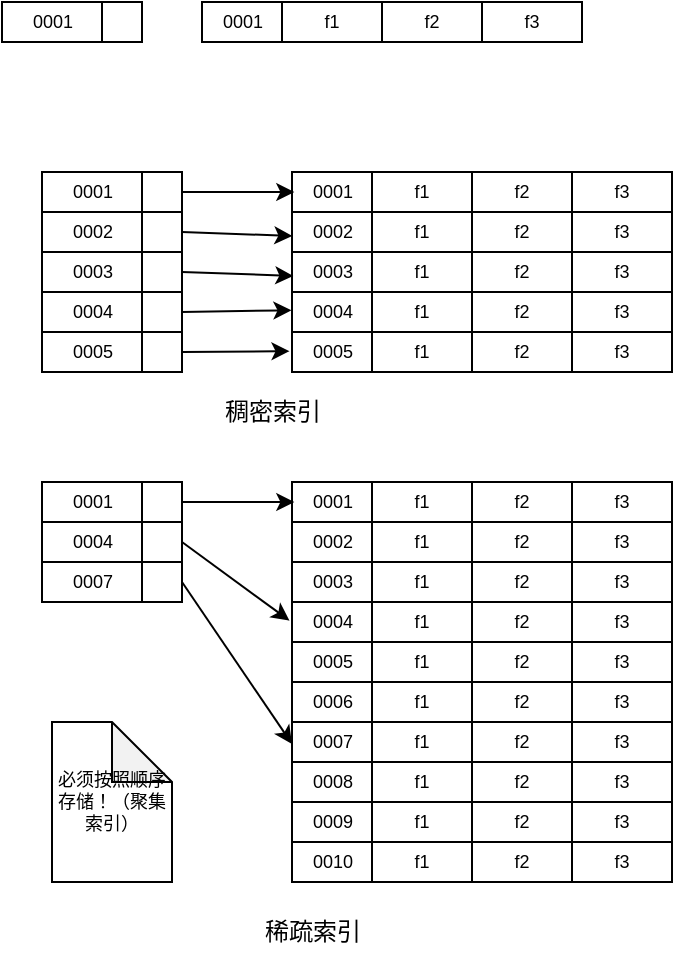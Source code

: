 <mxfile version="22.0.8" type="github" pages="2">
  <diagram name="第 1 页" id="wgd9IT_2G_9R6sudnyW2">
    <mxGraphModel dx="591" dy="394" grid="1" gridSize="10" guides="1" tooltips="1" connect="1" arrows="1" fold="1" page="1" pageScale="1" pageWidth="827" pageHeight="1169" math="0" shadow="0">
      <root>
        <mxCell id="0" />
        <mxCell id="1" parent="0" />
        <mxCell id="gNJ-yViqhEWlv9rejB6D-75" value="" style="rounded=0;whiteSpace=wrap;html=1;fontSize=9;spacing=-1;" vertex="1" parent="1">
          <mxGeometry x="20" y="20" width="50" height="20" as="geometry" />
        </mxCell>
        <mxCell id="gNJ-yViqhEWlv9rejB6D-76" value="" style="rounded=0;whiteSpace=wrap;html=1;fontSize=9;spacing=-1;" vertex="1" parent="1">
          <mxGeometry x="70" y="20" width="20" height="20" as="geometry" />
        </mxCell>
        <mxCell id="gNJ-yViqhEWlv9rejB6D-77" value="0001" style="text;html=1;align=center;verticalAlign=middle;resizable=0;points=[];autosize=1;strokeColor=none;fillColor=none;fontSize=9;spacing=-1;" vertex="1" parent="1">
          <mxGeometry x="25" y="20" width="40" height="20" as="geometry" />
        </mxCell>
        <mxCell id="gNJ-yViqhEWlv9rejB6D-78" value="" style="rounded=0;whiteSpace=wrap;html=1;fontSize=9;spacing=-1;" vertex="1" parent="1">
          <mxGeometry x="120" y="20" width="40" height="20" as="geometry" />
        </mxCell>
        <mxCell id="gNJ-yViqhEWlv9rejB6D-79" value="f1" style="rounded=0;whiteSpace=wrap;html=1;fontSize=9;spacing=-1;" vertex="1" parent="1">
          <mxGeometry x="160" y="20" width="50" height="20" as="geometry" />
        </mxCell>
        <mxCell id="gNJ-yViqhEWlv9rejB6D-80" value="f2" style="rounded=0;whiteSpace=wrap;html=1;fontSize=9;spacing=-1;" vertex="1" parent="1">
          <mxGeometry x="210" y="20" width="50" height="20" as="geometry" />
        </mxCell>
        <mxCell id="gNJ-yViqhEWlv9rejB6D-81" value="f3" style="rounded=0;whiteSpace=wrap;html=1;fontSize=9;spacing=-1;" vertex="1" parent="1">
          <mxGeometry x="260" y="20" width="50" height="20" as="geometry" />
        </mxCell>
        <mxCell id="gNJ-yViqhEWlv9rejB6D-82" value="0001" style="text;html=1;align=center;verticalAlign=middle;resizable=0;points=[];autosize=1;strokeColor=none;fillColor=none;fontSize=9;spacing=-1;" vertex="1" parent="1">
          <mxGeometry x="120" y="20" width="40" height="20" as="geometry" />
        </mxCell>
        <mxCell id="gNJ-yViqhEWlv9rejB6D-83" value="" style="rounded=0;whiteSpace=wrap;html=1;fontSize=9;spacing=-1;" vertex="1" parent="1">
          <mxGeometry x="40" y="105" width="50" height="20" as="geometry" />
        </mxCell>
        <mxCell id="gNJ-yViqhEWlv9rejB6D-84" value="" style="rounded=0;whiteSpace=wrap;html=1;fontSize=9;spacing=-1;" vertex="1" parent="1">
          <mxGeometry x="90" y="105" width="20" height="20" as="geometry" />
        </mxCell>
        <mxCell id="gNJ-yViqhEWlv9rejB6D-85" value="0001" style="text;html=1;align=center;verticalAlign=middle;resizable=0;points=[];autosize=1;strokeColor=none;fillColor=none;fontSize=9;spacing=-1;" vertex="1" parent="1">
          <mxGeometry x="45" y="105" width="40" height="20" as="geometry" />
        </mxCell>
        <mxCell id="gNJ-yViqhEWlv9rejB6D-86" value="" style="rounded=0;whiteSpace=wrap;html=1;fontSize=9;spacing=-1;" vertex="1" parent="1">
          <mxGeometry x="165" y="105" width="40" height="20" as="geometry" />
        </mxCell>
        <mxCell id="gNJ-yViqhEWlv9rejB6D-87" value="f1" style="rounded=0;whiteSpace=wrap;html=1;fontSize=9;spacing=-1;" vertex="1" parent="1">
          <mxGeometry x="205" y="105" width="50" height="20" as="geometry" />
        </mxCell>
        <mxCell id="gNJ-yViqhEWlv9rejB6D-88" value="f2" style="rounded=0;whiteSpace=wrap;html=1;fontSize=9;spacing=-1;" vertex="1" parent="1">
          <mxGeometry x="255" y="105" width="50" height="20" as="geometry" />
        </mxCell>
        <mxCell id="gNJ-yViqhEWlv9rejB6D-89" value="f3" style="rounded=0;whiteSpace=wrap;html=1;fontSize=9;spacing=-1;" vertex="1" parent="1">
          <mxGeometry x="305" y="105" width="50" height="20" as="geometry" />
        </mxCell>
        <mxCell id="gNJ-yViqhEWlv9rejB6D-90" value="0001" style="text;html=1;align=center;verticalAlign=middle;resizable=0;points=[];autosize=1;strokeColor=none;fillColor=none;spacing=-1;fontSize=9;" vertex="1" parent="1">
          <mxGeometry x="165" y="105" width="40" height="20" as="geometry" />
        </mxCell>
        <mxCell id="gNJ-yViqhEWlv9rejB6D-91" value="" style="rounded=0;whiteSpace=wrap;html=1;fontSize=9;spacing=-1;" vertex="1" parent="1">
          <mxGeometry x="40" y="125" width="50" height="20" as="geometry" />
        </mxCell>
        <mxCell id="gNJ-yViqhEWlv9rejB6D-92" value="" style="rounded=0;whiteSpace=wrap;html=1;fontSize=9;spacing=-1;" vertex="1" parent="1">
          <mxGeometry x="90" y="125" width="20" height="20" as="geometry" />
        </mxCell>
        <mxCell id="gNJ-yViqhEWlv9rejB6D-93" value="0002" style="text;html=1;align=center;verticalAlign=middle;resizable=0;points=[];autosize=1;strokeColor=none;fillColor=none;fontSize=9;spacing=-1;" vertex="1" parent="1">
          <mxGeometry x="45" y="125" width="40" height="20" as="geometry" />
        </mxCell>
        <mxCell id="gNJ-yViqhEWlv9rejB6D-94" value="" style="rounded=0;whiteSpace=wrap;html=1;fontSize=9;spacing=-1;" vertex="1" parent="1">
          <mxGeometry x="40" y="145" width="50" height="20" as="geometry" />
        </mxCell>
        <mxCell id="gNJ-yViqhEWlv9rejB6D-95" value="" style="rounded=0;whiteSpace=wrap;html=1;fontSize=9;spacing=-1;" vertex="1" parent="1">
          <mxGeometry x="90" y="145" width="20" height="20" as="geometry" />
        </mxCell>
        <mxCell id="gNJ-yViqhEWlv9rejB6D-96" value="0003" style="text;html=1;align=center;verticalAlign=middle;resizable=0;points=[];autosize=1;strokeColor=none;fillColor=none;fontSize=9;spacing=-1;" vertex="1" parent="1">
          <mxGeometry x="45" y="145" width="40" height="20" as="geometry" />
        </mxCell>
        <mxCell id="gNJ-yViqhEWlv9rejB6D-97" value="" style="rounded=0;whiteSpace=wrap;html=1;fontSize=9;spacing=-1;" vertex="1" parent="1">
          <mxGeometry x="40" y="165" width="50" height="20" as="geometry" />
        </mxCell>
        <mxCell id="gNJ-yViqhEWlv9rejB6D-98" value="" style="rounded=0;whiteSpace=wrap;html=1;fontSize=9;spacing=-1;" vertex="1" parent="1">
          <mxGeometry x="90" y="165" width="20" height="20" as="geometry" />
        </mxCell>
        <mxCell id="gNJ-yViqhEWlv9rejB6D-99" value="0004" style="text;html=1;align=center;verticalAlign=middle;resizable=0;points=[];autosize=1;strokeColor=none;fillColor=none;fontSize=9;spacing=-1;" vertex="1" parent="1">
          <mxGeometry x="45" y="165" width="40" height="20" as="geometry" />
        </mxCell>
        <mxCell id="gNJ-yViqhEWlv9rejB6D-100" value="" style="rounded=0;whiteSpace=wrap;html=1;fontSize=9;spacing=-1;" vertex="1" parent="1">
          <mxGeometry x="40" y="185" width="50" height="20" as="geometry" />
        </mxCell>
        <mxCell id="gNJ-yViqhEWlv9rejB6D-101" value="" style="rounded=0;whiteSpace=wrap;html=1;fontSize=9;spacing=-1;" vertex="1" parent="1">
          <mxGeometry x="90" y="185" width="20" height="20" as="geometry" />
        </mxCell>
        <mxCell id="gNJ-yViqhEWlv9rejB6D-102" value="0005" style="text;html=1;align=center;verticalAlign=middle;resizable=0;points=[];autosize=1;strokeColor=none;fillColor=none;fontSize=9;spacing=-1;" vertex="1" parent="1">
          <mxGeometry x="45" y="185" width="40" height="20" as="geometry" />
        </mxCell>
        <mxCell id="gNJ-yViqhEWlv9rejB6D-103" value="" style="rounded=0;whiteSpace=wrap;html=1;fontSize=9;spacing=-1;" vertex="1" parent="1">
          <mxGeometry x="165" y="125" width="40" height="20" as="geometry" />
        </mxCell>
        <mxCell id="gNJ-yViqhEWlv9rejB6D-104" value="f1" style="rounded=0;whiteSpace=wrap;html=1;fontSize=9;spacing=-1;" vertex="1" parent="1">
          <mxGeometry x="205" y="125" width="50" height="20" as="geometry" />
        </mxCell>
        <mxCell id="gNJ-yViqhEWlv9rejB6D-105" value="f2" style="rounded=0;whiteSpace=wrap;html=1;fontSize=9;spacing=-1;" vertex="1" parent="1">
          <mxGeometry x="255" y="125" width="50" height="20" as="geometry" />
        </mxCell>
        <mxCell id="gNJ-yViqhEWlv9rejB6D-106" value="f3" style="rounded=0;whiteSpace=wrap;html=1;fontSize=9;spacing=-1;" vertex="1" parent="1">
          <mxGeometry x="305" y="125" width="50" height="20" as="geometry" />
        </mxCell>
        <mxCell id="gNJ-yViqhEWlv9rejB6D-107" value="0002" style="text;html=1;align=center;verticalAlign=middle;resizable=0;points=[];autosize=1;strokeColor=none;fillColor=none;fontSize=9;spacing=-1;" vertex="1" parent="1">
          <mxGeometry x="165" y="125" width="40" height="20" as="geometry" />
        </mxCell>
        <mxCell id="gNJ-yViqhEWlv9rejB6D-108" value="" style="rounded=0;whiteSpace=wrap;html=1;fontSize=9;spacing=-1;" vertex="1" parent="1">
          <mxGeometry x="165" y="145" width="40" height="20" as="geometry" />
        </mxCell>
        <mxCell id="gNJ-yViqhEWlv9rejB6D-109" value="f1" style="rounded=0;whiteSpace=wrap;html=1;fontSize=9;spacing=-1;" vertex="1" parent="1">
          <mxGeometry x="205" y="145" width="50" height="20" as="geometry" />
        </mxCell>
        <mxCell id="gNJ-yViqhEWlv9rejB6D-110" value="f2" style="rounded=0;whiteSpace=wrap;html=1;fontSize=9;spacing=-1;" vertex="1" parent="1">
          <mxGeometry x="255" y="145" width="50" height="20" as="geometry" />
        </mxCell>
        <mxCell id="gNJ-yViqhEWlv9rejB6D-111" value="f3" style="rounded=0;whiteSpace=wrap;html=1;fontSize=9;spacing=-1;" vertex="1" parent="1">
          <mxGeometry x="305" y="145" width="50" height="20" as="geometry" />
        </mxCell>
        <mxCell id="gNJ-yViqhEWlv9rejB6D-112" value="0003" style="text;html=1;align=center;verticalAlign=middle;resizable=0;points=[];autosize=1;strokeColor=none;fillColor=none;fontSize=9;spacing=-1;" vertex="1" parent="1">
          <mxGeometry x="165" y="145" width="40" height="20" as="geometry" />
        </mxCell>
        <mxCell id="gNJ-yViqhEWlv9rejB6D-113" value="" style="rounded=0;whiteSpace=wrap;html=1;fontSize=9;spacing=-1;" vertex="1" parent="1">
          <mxGeometry x="165" y="165" width="40" height="20" as="geometry" />
        </mxCell>
        <mxCell id="gNJ-yViqhEWlv9rejB6D-114" value="f1" style="rounded=0;whiteSpace=wrap;html=1;fontSize=9;spacing=-1;" vertex="1" parent="1">
          <mxGeometry x="205" y="165" width="50" height="20" as="geometry" />
        </mxCell>
        <mxCell id="gNJ-yViqhEWlv9rejB6D-115" value="f2" style="rounded=0;whiteSpace=wrap;html=1;fontSize=9;spacing=-1;" vertex="1" parent="1">
          <mxGeometry x="255" y="165" width="50" height="20" as="geometry" />
        </mxCell>
        <mxCell id="gNJ-yViqhEWlv9rejB6D-116" value="f3" style="rounded=0;whiteSpace=wrap;html=1;fontSize=9;spacing=-1;" vertex="1" parent="1">
          <mxGeometry x="305" y="165" width="50" height="20" as="geometry" />
        </mxCell>
        <mxCell id="gNJ-yViqhEWlv9rejB6D-117" value="0004" style="text;html=1;align=center;verticalAlign=middle;resizable=0;points=[];autosize=1;strokeColor=none;fillColor=none;fontSize=9;spacing=-1;" vertex="1" parent="1">
          <mxGeometry x="165" y="165" width="40" height="20" as="geometry" />
        </mxCell>
        <mxCell id="gNJ-yViqhEWlv9rejB6D-118" value="" style="rounded=0;whiteSpace=wrap;html=1;fontSize=9;spacing=-1;" vertex="1" parent="1">
          <mxGeometry x="165" y="185" width="40" height="20" as="geometry" />
        </mxCell>
        <mxCell id="gNJ-yViqhEWlv9rejB6D-119" value="f1" style="rounded=0;whiteSpace=wrap;html=1;fontSize=9;spacing=-1;" vertex="1" parent="1">
          <mxGeometry x="205" y="185" width="50" height="20" as="geometry" />
        </mxCell>
        <mxCell id="gNJ-yViqhEWlv9rejB6D-120" value="f2" style="rounded=0;whiteSpace=wrap;html=1;fontSize=9;spacing=-1;" vertex="1" parent="1">
          <mxGeometry x="255" y="185" width="50" height="20" as="geometry" />
        </mxCell>
        <mxCell id="gNJ-yViqhEWlv9rejB6D-121" value="f3" style="rounded=0;whiteSpace=wrap;html=1;fontSize=9;spacing=-1;" vertex="1" parent="1">
          <mxGeometry x="305" y="185" width="50" height="20" as="geometry" />
        </mxCell>
        <mxCell id="gNJ-yViqhEWlv9rejB6D-122" value="0005" style="text;html=1;align=center;verticalAlign=middle;resizable=0;points=[];autosize=1;strokeColor=none;fillColor=none;fontSize=9;spacing=-1;" vertex="1" parent="1">
          <mxGeometry x="165" y="185" width="40" height="20" as="geometry" />
        </mxCell>
        <mxCell id="gNJ-yViqhEWlv9rejB6D-126" value="" style="endArrow=classic;html=1;rounded=0;exitX=1;exitY=0.5;exitDx=0;exitDy=0;entryX=0.029;entryY=0.502;entryDx=0;entryDy=0;entryPerimeter=0;fontSize=9;spacing=-1;" edge="1" parent="1" source="gNJ-yViqhEWlv9rejB6D-84" target="gNJ-yViqhEWlv9rejB6D-90">
          <mxGeometry width="50" height="50" relative="1" as="geometry">
            <mxPoint x="160" y="150" as="sourcePoint" />
            <mxPoint x="210" y="100" as="targetPoint" />
          </mxGeometry>
        </mxCell>
        <mxCell id="gNJ-yViqhEWlv9rejB6D-128" value="" style="endArrow=classic;html=1;rounded=0;exitX=1;exitY=0.5;exitDx=0;exitDy=0;entryX=0.005;entryY=0.598;entryDx=0;entryDy=0;entryPerimeter=0;fontSize=9;spacing=-1;" edge="1" parent="1" source="gNJ-yViqhEWlv9rejB6D-92" target="gNJ-yViqhEWlv9rejB6D-107">
          <mxGeometry width="50" height="50" relative="1" as="geometry">
            <mxPoint x="165" y="280.24" as="sourcePoint" />
            <mxPoint x="220" y="280" as="targetPoint" />
          </mxGeometry>
        </mxCell>
        <mxCell id="gNJ-yViqhEWlv9rejB6D-130" value="" style="endArrow=classic;html=1;rounded=0;exitX=1;exitY=0.5;exitDx=0;exitDy=0;entryX=0.017;entryY=0.598;entryDx=0;entryDy=0;entryPerimeter=0;" edge="1" parent="1" source="gNJ-yViqhEWlv9rejB6D-95" target="gNJ-yViqhEWlv9rejB6D-112">
          <mxGeometry width="50" height="50" relative="1" as="geometry">
            <mxPoint x="160" y="160" as="sourcePoint" />
            <mxPoint x="210" y="110" as="targetPoint" />
          </mxGeometry>
        </mxCell>
        <mxCell id="gNJ-yViqhEWlv9rejB6D-131" value="" style="endArrow=classic;html=1;rounded=0;exitX=1;exitY=0.5;exitDx=0;exitDy=0;entryX=-0.007;entryY=0.455;entryDx=0;entryDy=0;entryPerimeter=0;" edge="1" parent="1" source="gNJ-yViqhEWlv9rejB6D-98" target="gNJ-yViqhEWlv9rejB6D-117">
          <mxGeometry width="50" height="50" relative="1" as="geometry">
            <mxPoint x="160" y="160" as="sourcePoint" />
            <mxPoint x="210" y="110" as="targetPoint" />
          </mxGeometry>
        </mxCell>
        <mxCell id="gNJ-yViqhEWlv9rejB6D-132" value="" style="endArrow=classic;html=1;rounded=0;exitX=1;exitY=0.5;exitDx=0;exitDy=0;entryX=-0.031;entryY=0.479;entryDx=0;entryDy=0;entryPerimeter=0;" edge="1" parent="1" source="gNJ-yViqhEWlv9rejB6D-101" target="gNJ-yViqhEWlv9rejB6D-122">
          <mxGeometry width="50" height="50" relative="1" as="geometry">
            <mxPoint x="160" y="160" as="sourcePoint" />
            <mxPoint x="210" y="110" as="targetPoint" />
          </mxGeometry>
        </mxCell>
        <mxCell id="gNJ-yViqhEWlv9rejB6D-133" value="稠密索引" style="text;html=1;align=center;verticalAlign=middle;resizable=0;points=[];autosize=1;strokeColor=none;fillColor=none;" vertex="1" parent="1">
          <mxGeometry x="120" y="210" width="70" height="30" as="geometry" />
        </mxCell>
        <mxCell id="gNJ-yViqhEWlv9rejB6D-134" value="" style="rounded=0;whiteSpace=wrap;html=1;fontSize=9;spacing=-1;" vertex="1" parent="1">
          <mxGeometry x="40" y="260" width="50" height="20" as="geometry" />
        </mxCell>
        <mxCell id="gNJ-yViqhEWlv9rejB6D-135" value="" style="rounded=0;whiteSpace=wrap;html=1;fontSize=9;spacing=-1;" vertex="1" parent="1">
          <mxGeometry x="90" y="260" width="20" height="20" as="geometry" />
        </mxCell>
        <mxCell id="gNJ-yViqhEWlv9rejB6D-136" value="0001" style="text;html=1;align=center;verticalAlign=middle;resizable=0;points=[];autosize=1;strokeColor=none;fillColor=none;fontSize=9;spacing=-1;" vertex="1" parent="1">
          <mxGeometry x="45" y="260" width="40" height="20" as="geometry" />
        </mxCell>
        <mxCell id="gNJ-yViqhEWlv9rejB6D-137" value="" style="rounded=0;whiteSpace=wrap;html=1;fontSize=9;spacing=-1;" vertex="1" parent="1">
          <mxGeometry x="165" y="260" width="40" height="20" as="geometry" />
        </mxCell>
        <mxCell id="gNJ-yViqhEWlv9rejB6D-138" value="f1" style="rounded=0;whiteSpace=wrap;html=1;fontSize=9;spacing=-1;" vertex="1" parent="1">
          <mxGeometry x="205" y="260" width="50" height="20" as="geometry" />
        </mxCell>
        <mxCell id="gNJ-yViqhEWlv9rejB6D-139" value="f2" style="rounded=0;whiteSpace=wrap;html=1;fontSize=9;spacing=-1;" vertex="1" parent="1">
          <mxGeometry x="255" y="260" width="50" height="20" as="geometry" />
        </mxCell>
        <mxCell id="gNJ-yViqhEWlv9rejB6D-140" value="f3" style="rounded=0;whiteSpace=wrap;html=1;fontSize=9;spacing=-1;" vertex="1" parent="1">
          <mxGeometry x="305" y="260" width="50" height="20" as="geometry" />
        </mxCell>
        <mxCell id="gNJ-yViqhEWlv9rejB6D-141" value="0001" style="text;html=1;align=center;verticalAlign=middle;resizable=0;points=[];autosize=1;strokeColor=none;fillColor=none;spacing=-1;fontSize=9;" vertex="1" parent="1">
          <mxGeometry x="165" y="260" width="40" height="20" as="geometry" />
        </mxCell>
        <mxCell id="gNJ-yViqhEWlv9rejB6D-142" value="" style="rounded=0;whiteSpace=wrap;html=1;fontSize=9;spacing=-1;" vertex="1" parent="1">
          <mxGeometry x="40" y="280" width="50" height="20" as="geometry" />
        </mxCell>
        <mxCell id="gNJ-yViqhEWlv9rejB6D-143" value="" style="rounded=0;whiteSpace=wrap;html=1;fontSize=9;spacing=-1;" vertex="1" parent="1">
          <mxGeometry x="90" y="280" width="20" height="20" as="geometry" />
        </mxCell>
        <mxCell id="gNJ-yViqhEWlv9rejB6D-144" value="0004" style="text;html=1;align=center;verticalAlign=middle;resizable=0;points=[];autosize=1;strokeColor=none;fillColor=none;fontSize=9;spacing=-1;" vertex="1" parent="1">
          <mxGeometry x="45" y="280" width="40" height="20" as="geometry" />
        </mxCell>
        <mxCell id="gNJ-yViqhEWlv9rejB6D-145" value="" style="rounded=0;whiteSpace=wrap;html=1;fontSize=9;spacing=-1;" vertex="1" parent="1">
          <mxGeometry x="40" y="300" width="50" height="20" as="geometry" />
        </mxCell>
        <mxCell id="gNJ-yViqhEWlv9rejB6D-146" value="" style="rounded=0;whiteSpace=wrap;html=1;fontSize=9;spacing=-1;" vertex="1" parent="1">
          <mxGeometry x="90" y="300" width="20" height="20" as="geometry" />
        </mxCell>
        <mxCell id="gNJ-yViqhEWlv9rejB6D-147" value="0007" style="text;html=1;align=center;verticalAlign=middle;resizable=0;points=[];autosize=1;strokeColor=none;fillColor=none;fontSize=9;spacing=-1;" vertex="1" parent="1">
          <mxGeometry x="45" y="300" width="40" height="20" as="geometry" />
        </mxCell>
        <mxCell id="gNJ-yViqhEWlv9rejB6D-154" value="" style="rounded=0;whiteSpace=wrap;html=1;fontSize=9;spacing=-1;" vertex="1" parent="1">
          <mxGeometry x="165" y="280" width="40" height="20" as="geometry" />
        </mxCell>
        <mxCell id="gNJ-yViqhEWlv9rejB6D-155" value="f1" style="rounded=0;whiteSpace=wrap;html=1;fontSize=9;spacing=-1;" vertex="1" parent="1">
          <mxGeometry x="205" y="280" width="50" height="20" as="geometry" />
        </mxCell>
        <mxCell id="gNJ-yViqhEWlv9rejB6D-156" value="f2" style="rounded=0;whiteSpace=wrap;html=1;fontSize=9;spacing=-1;" vertex="1" parent="1">
          <mxGeometry x="255" y="280" width="50" height="20" as="geometry" />
        </mxCell>
        <mxCell id="gNJ-yViqhEWlv9rejB6D-157" value="f3" style="rounded=0;whiteSpace=wrap;html=1;fontSize=9;spacing=-1;" vertex="1" parent="1">
          <mxGeometry x="305" y="280" width="50" height="20" as="geometry" />
        </mxCell>
        <mxCell id="gNJ-yViqhEWlv9rejB6D-158" value="0002" style="text;html=1;align=center;verticalAlign=middle;resizable=0;points=[];autosize=1;strokeColor=none;fillColor=none;fontSize=9;spacing=-1;" vertex="1" parent="1">
          <mxGeometry x="165" y="280" width="40" height="20" as="geometry" />
        </mxCell>
        <mxCell id="gNJ-yViqhEWlv9rejB6D-159" value="" style="rounded=0;whiteSpace=wrap;html=1;fontSize=9;spacing=-1;" vertex="1" parent="1">
          <mxGeometry x="165" y="300" width="40" height="20" as="geometry" />
        </mxCell>
        <mxCell id="gNJ-yViqhEWlv9rejB6D-160" value="f1" style="rounded=0;whiteSpace=wrap;html=1;fontSize=9;spacing=-1;" vertex="1" parent="1">
          <mxGeometry x="205" y="300" width="50" height="20" as="geometry" />
        </mxCell>
        <mxCell id="gNJ-yViqhEWlv9rejB6D-161" value="f2" style="rounded=0;whiteSpace=wrap;html=1;fontSize=9;spacing=-1;" vertex="1" parent="1">
          <mxGeometry x="255" y="300" width="50" height="20" as="geometry" />
        </mxCell>
        <mxCell id="gNJ-yViqhEWlv9rejB6D-162" value="f3" style="rounded=0;whiteSpace=wrap;html=1;fontSize=9;spacing=-1;" vertex="1" parent="1">
          <mxGeometry x="305" y="300" width="50" height="20" as="geometry" />
        </mxCell>
        <mxCell id="gNJ-yViqhEWlv9rejB6D-163" value="0003" style="text;html=1;align=center;verticalAlign=middle;resizable=0;points=[];autosize=1;strokeColor=none;fillColor=none;fontSize=9;spacing=-1;" vertex="1" parent="1">
          <mxGeometry x="165" y="300" width="40" height="20" as="geometry" />
        </mxCell>
        <mxCell id="gNJ-yViqhEWlv9rejB6D-164" value="" style="rounded=0;whiteSpace=wrap;html=1;fontSize=9;spacing=-1;" vertex="1" parent="1">
          <mxGeometry x="165" y="320" width="40" height="20" as="geometry" />
        </mxCell>
        <mxCell id="gNJ-yViqhEWlv9rejB6D-165" value="f1" style="rounded=0;whiteSpace=wrap;html=1;fontSize=9;spacing=-1;" vertex="1" parent="1">
          <mxGeometry x="205" y="320" width="50" height="20" as="geometry" />
        </mxCell>
        <mxCell id="gNJ-yViqhEWlv9rejB6D-166" value="f2" style="rounded=0;whiteSpace=wrap;html=1;fontSize=9;spacing=-1;" vertex="1" parent="1">
          <mxGeometry x="255" y="320" width="50" height="20" as="geometry" />
        </mxCell>
        <mxCell id="gNJ-yViqhEWlv9rejB6D-167" value="f3" style="rounded=0;whiteSpace=wrap;html=1;fontSize=9;spacing=-1;" vertex="1" parent="1">
          <mxGeometry x="305" y="320" width="50" height="20" as="geometry" />
        </mxCell>
        <mxCell id="gNJ-yViqhEWlv9rejB6D-168" value="0004" style="text;html=1;align=center;verticalAlign=middle;resizable=0;points=[];autosize=1;strokeColor=none;fillColor=none;fontSize=9;spacing=-1;" vertex="1" parent="1">
          <mxGeometry x="165" y="320" width="40" height="20" as="geometry" />
        </mxCell>
        <mxCell id="gNJ-yViqhEWlv9rejB6D-169" value="" style="rounded=0;whiteSpace=wrap;html=1;fontSize=9;spacing=-1;" vertex="1" parent="1">
          <mxGeometry x="165" y="340" width="40" height="20" as="geometry" />
        </mxCell>
        <mxCell id="gNJ-yViqhEWlv9rejB6D-170" value="f1" style="rounded=0;whiteSpace=wrap;html=1;fontSize=9;spacing=-1;" vertex="1" parent="1">
          <mxGeometry x="205" y="340" width="50" height="20" as="geometry" />
        </mxCell>
        <mxCell id="gNJ-yViqhEWlv9rejB6D-171" value="f2" style="rounded=0;whiteSpace=wrap;html=1;fontSize=9;spacing=-1;" vertex="1" parent="1">
          <mxGeometry x="255" y="340" width="50" height="20" as="geometry" />
        </mxCell>
        <mxCell id="gNJ-yViqhEWlv9rejB6D-172" value="f3" style="rounded=0;whiteSpace=wrap;html=1;fontSize=9;spacing=-1;" vertex="1" parent="1">
          <mxGeometry x="305" y="340" width="50" height="20" as="geometry" />
        </mxCell>
        <mxCell id="gNJ-yViqhEWlv9rejB6D-173" value="0005" style="text;html=1;align=center;verticalAlign=middle;resizable=0;points=[];autosize=1;strokeColor=none;fillColor=none;fontSize=9;spacing=-1;" vertex="1" parent="1">
          <mxGeometry x="165" y="340" width="40" height="20" as="geometry" />
        </mxCell>
        <mxCell id="gNJ-yViqhEWlv9rejB6D-174" value="" style="endArrow=classic;html=1;rounded=0;exitX=1;exitY=0.5;exitDx=0;exitDy=0;entryX=0.029;entryY=0.502;entryDx=0;entryDy=0;entryPerimeter=0;fontSize=9;spacing=-1;" edge="1" parent="1" source="gNJ-yViqhEWlv9rejB6D-135" target="gNJ-yViqhEWlv9rejB6D-141">
          <mxGeometry width="50" height="50" relative="1" as="geometry">
            <mxPoint x="160" y="305" as="sourcePoint" />
            <mxPoint x="210" y="255" as="targetPoint" />
          </mxGeometry>
        </mxCell>
        <mxCell id="gNJ-yViqhEWlv9rejB6D-175" value="" style="endArrow=classic;html=1;rounded=0;exitX=1;exitY=0.5;exitDx=0;exitDy=0;entryX=-0.031;entryY=0.467;entryDx=0;entryDy=0;entryPerimeter=0;fontSize=9;spacing=-1;" edge="1" parent="1" source="gNJ-yViqhEWlv9rejB6D-143" target="gNJ-yViqhEWlv9rejB6D-168">
          <mxGeometry width="50" height="50" relative="1" as="geometry">
            <mxPoint x="165" y="435.24" as="sourcePoint" />
            <mxPoint x="220" y="435" as="targetPoint" />
          </mxGeometry>
        </mxCell>
        <mxCell id="gNJ-yViqhEWlv9rejB6D-176" value="" style="endArrow=classic;html=1;rounded=0;exitX=1;exitY=0.5;exitDx=0;exitDy=0;entryX=0.017;entryY=0.598;entryDx=0;entryDy=0;entryPerimeter=0;" edge="1" parent="1" source="gNJ-yViqhEWlv9rejB6D-146">
          <mxGeometry width="50" height="50" relative="1" as="geometry">
            <mxPoint x="109.32" y="389.02" as="sourcePoint" />
            <mxPoint x="165.0" y="390.98" as="targetPoint" />
          </mxGeometry>
        </mxCell>
        <mxCell id="gNJ-yViqhEWlv9rejB6D-204" value="" style="rounded=0;whiteSpace=wrap;html=1;fontSize=9;spacing=-1;" vertex="1" parent="1">
          <mxGeometry x="165" y="360" width="40" height="20" as="geometry" />
        </mxCell>
        <mxCell id="gNJ-yViqhEWlv9rejB6D-205" value="f1" style="rounded=0;whiteSpace=wrap;html=1;fontSize=9;spacing=-1;" vertex="1" parent="1">
          <mxGeometry x="205" y="360" width="50" height="20" as="geometry" />
        </mxCell>
        <mxCell id="gNJ-yViqhEWlv9rejB6D-206" value="f2" style="rounded=0;whiteSpace=wrap;html=1;fontSize=9;spacing=-1;" vertex="1" parent="1">
          <mxGeometry x="255" y="360" width="50" height="20" as="geometry" />
        </mxCell>
        <mxCell id="gNJ-yViqhEWlv9rejB6D-207" value="f3" style="rounded=0;whiteSpace=wrap;html=1;fontSize=9;spacing=-1;" vertex="1" parent="1">
          <mxGeometry x="305" y="360" width="50" height="20" as="geometry" />
        </mxCell>
        <mxCell id="gNJ-yViqhEWlv9rejB6D-208" value="0006" style="text;html=1;align=center;verticalAlign=middle;resizable=0;points=[];autosize=1;strokeColor=none;fillColor=none;spacing=-1;fontSize=9;" vertex="1" parent="1">
          <mxGeometry x="165" y="360" width="40" height="20" as="geometry" />
        </mxCell>
        <mxCell id="gNJ-yViqhEWlv9rejB6D-209" value="" style="rounded=0;whiteSpace=wrap;html=1;fontSize=9;spacing=-1;" vertex="1" parent="1">
          <mxGeometry x="165" y="380" width="40" height="20" as="geometry" />
        </mxCell>
        <mxCell id="gNJ-yViqhEWlv9rejB6D-210" value="f1" style="rounded=0;whiteSpace=wrap;html=1;fontSize=9;spacing=-1;" vertex="1" parent="1">
          <mxGeometry x="205" y="380" width="50" height="20" as="geometry" />
        </mxCell>
        <mxCell id="gNJ-yViqhEWlv9rejB6D-211" value="f2" style="rounded=0;whiteSpace=wrap;html=1;fontSize=9;spacing=-1;" vertex="1" parent="1">
          <mxGeometry x="255" y="380" width="50" height="20" as="geometry" />
        </mxCell>
        <mxCell id="gNJ-yViqhEWlv9rejB6D-212" value="f3" style="rounded=0;whiteSpace=wrap;html=1;fontSize=9;spacing=-1;" vertex="1" parent="1">
          <mxGeometry x="305" y="380" width="50" height="20" as="geometry" />
        </mxCell>
        <mxCell id="gNJ-yViqhEWlv9rejB6D-213" value="0007" style="text;html=1;align=center;verticalAlign=middle;resizable=0;points=[];autosize=1;strokeColor=none;fillColor=none;fontSize=9;spacing=-1;" vertex="1" parent="1">
          <mxGeometry x="165" y="380" width="40" height="20" as="geometry" />
        </mxCell>
        <mxCell id="gNJ-yViqhEWlv9rejB6D-214" value="" style="rounded=0;whiteSpace=wrap;html=1;fontSize=9;spacing=-1;" vertex="1" parent="1">
          <mxGeometry x="165" y="400" width="40" height="20" as="geometry" />
        </mxCell>
        <mxCell id="gNJ-yViqhEWlv9rejB6D-215" value="f1" style="rounded=0;whiteSpace=wrap;html=1;fontSize=9;spacing=-1;" vertex="1" parent="1">
          <mxGeometry x="205" y="400" width="50" height="20" as="geometry" />
        </mxCell>
        <mxCell id="gNJ-yViqhEWlv9rejB6D-216" value="f2" style="rounded=0;whiteSpace=wrap;html=1;fontSize=9;spacing=-1;" vertex="1" parent="1">
          <mxGeometry x="255" y="400" width="50" height="20" as="geometry" />
        </mxCell>
        <mxCell id="gNJ-yViqhEWlv9rejB6D-217" value="f3" style="rounded=0;whiteSpace=wrap;html=1;fontSize=9;spacing=-1;" vertex="1" parent="1">
          <mxGeometry x="305" y="400" width="50" height="20" as="geometry" />
        </mxCell>
        <mxCell id="gNJ-yViqhEWlv9rejB6D-218" value="0008" style="text;html=1;align=center;verticalAlign=middle;resizable=0;points=[];autosize=1;strokeColor=none;fillColor=none;fontSize=9;spacing=-1;" vertex="1" parent="1">
          <mxGeometry x="165" y="400" width="40" height="20" as="geometry" />
        </mxCell>
        <mxCell id="gNJ-yViqhEWlv9rejB6D-219" value="" style="rounded=0;whiteSpace=wrap;html=1;fontSize=9;spacing=-1;" vertex="1" parent="1">
          <mxGeometry x="165" y="420" width="40" height="20" as="geometry" />
        </mxCell>
        <mxCell id="gNJ-yViqhEWlv9rejB6D-220" value="f1" style="rounded=0;whiteSpace=wrap;html=1;fontSize=9;spacing=-1;" vertex="1" parent="1">
          <mxGeometry x="205" y="420" width="50" height="20" as="geometry" />
        </mxCell>
        <mxCell id="gNJ-yViqhEWlv9rejB6D-221" value="f2" style="rounded=0;whiteSpace=wrap;html=1;fontSize=9;spacing=-1;" vertex="1" parent="1">
          <mxGeometry x="255" y="420" width="50" height="20" as="geometry" />
        </mxCell>
        <mxCell id="gNJ-yViqhEWlv9rejB6D-222" value="f3" style="rounded=0;whiteSpace=wrap;html=1;fontSize=9;spacing=-1;" vertex="1" parent="1">
          <mxGeometry x="305" y="420" width="50" height="20" as="geometry" />
        </mxCell>
        <mxCell id="gNJ-yViqhEWlv9rejB6D-223" value="0009" style="text;html=1;align=center;verticalAlign=middle;resizable=0;points=[];autosize=1;strokeColor=none;fillColor=none;fontSize=9;spacing=-1;" vertex="1" parent="1">
          <mxGeometry x="165" y="420" width="40" height="20" as="geometry" />
        </mxCell>
        <mxCell id="gNJ-yViqhEWlv9rejB6D-224" value="" style="rounded=0;whiteSpace=wrap;html=1;fontSize=9;spacing=-1;" vertex="1" parent="1">
          <mxGeometry x="165" y="440" width="40" height="20" as="geometry" />
        </mxCell>
        <mxCell id="gNJ-yViqhEWlv9rejB6D-225" value="f1" style="rounded=0;whiteSpace=wrap;html=1;fontSize=9;spacing=-1;" vertex="1" parent="1">
          <mxGeometry x="205" y="440" width="50" height="20" as="geometry" />
        </mxCell>
        <mxCell id="gNJ-yViqhEWlv9rejB6D-226" value="f2" style="rounded=0;whiteSpace=wrap;html=1;fontSize=9;spacing=-1;" vertex="1" parent="1">
          <mxGeometry x="255" y="440" width="50" height="20" as="geometry" />
        </mxCell>
        <mxCell id="gNJ-yViqhEWlv9rejB6D-227" value="f3" style="rounded=0;whiteSpace=wrap;html=1;fontSize=9;spacing=-1;" vertex="1" parent="1">
          <mxGeometry x="305" y="440" width="50" height="20" as="geometry" />
        </mxCell>
        <mxCell id="gNJ-yViqhEWlv9rejB6D-228" value="0010" style="text;html=1;align=center;verticalAlign=middle;resizable=0;points=[];autosize=1;strokeColor=none;fillColor=none;fontSize=9;spacing=-1;" vertex="1" parent="1">
          <mxGeometry x="165" y="440" width="40" height="20" as="geometry" />
        </mxCell>
        <mxCell id="gNJ-yViqhEWlv9rejB6D-229" value="稀疏索引" style="text;html=1;align=center;verticalAlign=middle;resizable=0;points=[];autosize=1;strokeColor=none;fillColor=none;" vertex="1" parent="1">
          <mxGeometry x="140" y="470" width="70" height="30" as="geometry" />
        </mxCell>
        <mxCell id="gNJ-yViqhEWlv9rejB6D-230" value="必须按照顺序存储！（聚集索引）" style="shape=note;whiteSpace=wrap;html=1;backgroundOutline=1;darkOpacity=0.05;fontSize=9;" vertex="1" parent="1">
          <mxGeometry x="45" y="380" width="60" height="80" as="geometry" />
        </mxCell>
      </root>
    </mxGraphModel>
  </diagram>
  <diagram id="Vjnd4AFqOFwpaFPBWrbT" name="第 2 页">
    <mxGraphModel dx="1242" dy="827" grid="1" gridSize="10" guides="1" tooltips="1" connect="1" arrows="1" fold="1" page="1" pageScale="1" pageWidth="827" pageHeight="1169" math="0" shadow="0">
      <root>
        <mxCell id="0" />
        <mxCell id="1" parent="0" />
      </root>
    </mxGraphModel>
  </diagram>
</mxfile>
